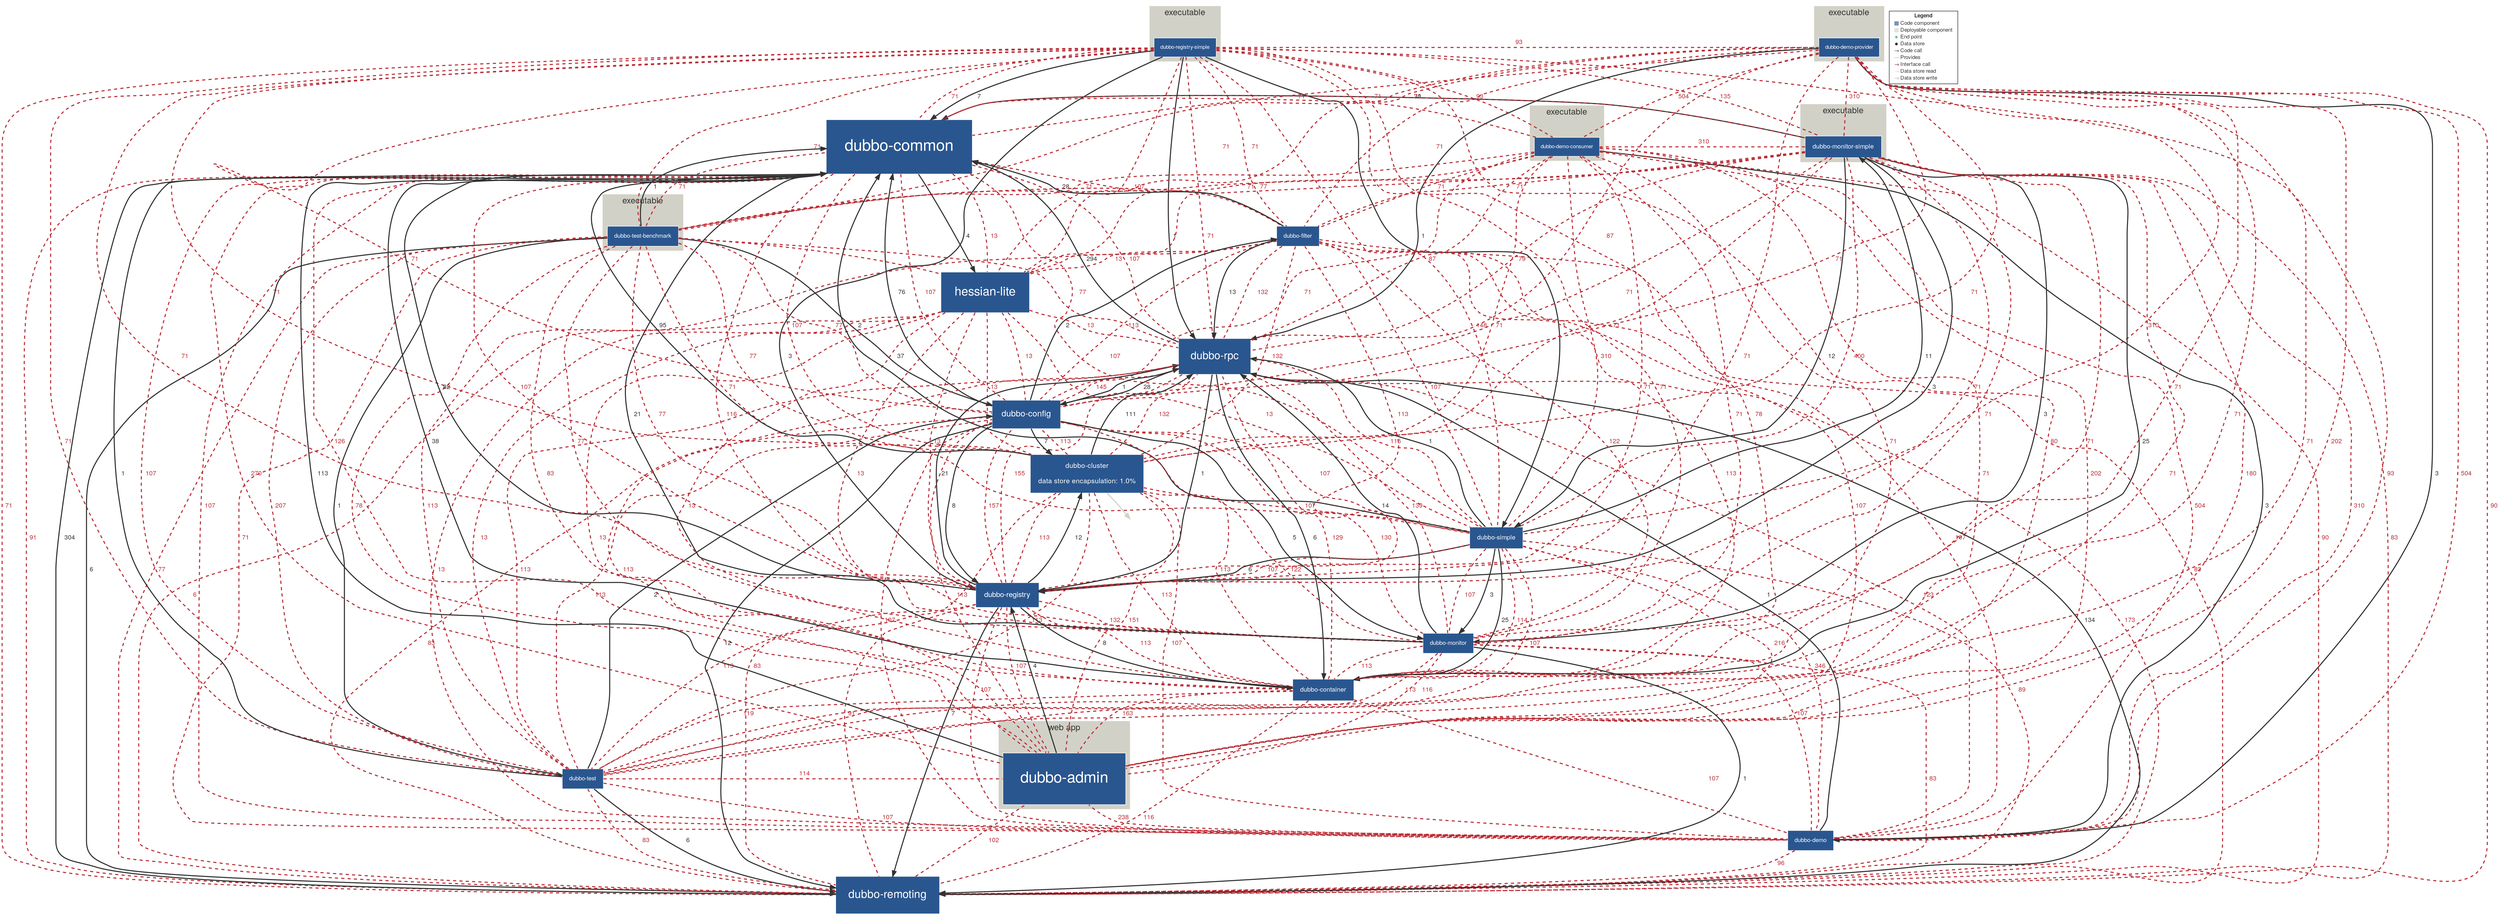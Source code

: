 digraph "Graph" {
compound=true
rankdir=TD
subgraph "cluster-com.alibaba:dubbo-registry-simple" {
style="filled"
color="#D2D1C7"
fontname="Helvetica Neue"
fontsize="16"
fontcolor="#323232"
label="executable"
"com.alibaba:dubbo-registry-simple@com.alibaba:dubbo-registry-simple" [ shape="box" style="filled" fillcolor="#2A568F" penwidth="1" color="#FFFFFF" fontname="Helvetica Neue" fontcolor="#FFFFFF" fontsize="10" margin="0.16" label="dubbo-registry-simple" ]
}
subgraph "cluster-com.alibaba:dubbo-demo-provider" {
style="filled"
color="#D2D1C7"
fontname="Helvetica Neue"
fontsize="16"
fontcolor="#323232"
label="executable"
"com.alibaba:dubbo-demo-provider@com.alibaba:dubbo-demo-provider" [ shape="box" style="filled" fillcolor="#2A568F" penwidth="1" color="#FFFFFF" fontname="Helvetica Neue" fontcolor="#FFFFFF" fontsize="10" margin="0.16" label="dubbo-demo-provider" ]
}
subgraph "cluster-com.alibaba:dubbo-monitor-simple" {
style="filled"
color="#D2D1C7"
fontname="Helvetica Neue"
fontsize="16"
fontcolor="#323232"
label="executable"
"com.alibaba:dubbo-monitor-simple@com.alibaba:dubbo-monitor-simple" [ shape="box" style="filled" fillcolor="#2A568F" penwidth="1" color="#FFFFFF" fontname="Helvetica Neue" fontcolor="#FFFFFF" fontsize="12" margin="0.192" label="dubbo-monitor-simple" ]
}
subgraph "cluster-com.alibaba:dubbo-demo-consumer" {
style="filled"
color="#D2D1C7"
fontname="Helvetica Neue"
fontsize="16"
fontcolor="#323232"
label="executable"
"com.alibaba:dubbo-demo-consumer@com.alibaba:dubbo-demo-consumer" [ shape="box" style="filled" fillcolor="#2A568F" penwidth="1" color="#FFFFFF" fontname="Helvetica Neue" fontcolor="#FFFFFF" fontsize="10" margin="0.16" label="dubbo-demo-consumer" ]
}
subgraph "cluster-com.alibaba:dubbo-test-benchmark" {
style="filled"
color="#D2D1C7"
fontname="Helvetica Neue"
fontsize="16"
fontcolor="#323232"
label="executable"
"com.alibaba:dubbo-test-benchmark@com.alibaba:dubbo-test-benchmark" [ shape="box" style="filled" fillcolor="#2A568F" penwidth="1" color="#FFFFFF" fontname="Helvetica Neue" fontcolor="#FFFFFF" fontsize="11" margin="0.176" label="dubbo-test-benchmark" ]
}
"com.alibaba:dubbo-common@NOT_DEPLOYED" [ shape="box" style="filled" fillcolor="#2A568F" penwidth="1" color="#FFFFFF" fontname="Helvetica Neue" fontcolor="#FFFFFF" fontsize="30" margin="0.48" label="dubbo-common" ]
"com.alibaba:dubbo-filter@NOT_DEPLOYED" [ shape="box" style="filled" fillcolor="#2A568F" penwidth="1" color="#FFFFFF" fontname="Helvetica Neue" fontcolor="#FFFFFF" fontsize="11" margin="0.176" label="dubbo-filter" ]
"com.alibaba:hessian-lite@NOT_DEPLOYED" [ shape="box" style="filled" fillcolor="#2A568F" penwidth="1" color="#FFFFFF" fontname="Helvetica Neue" fontcolor="#FFFFFF" fontsize="23" margin="0.368" label="hessian-lite" ]
"cac4d68f-240b-4052-a035-f559f222c15a@NOT_DEPLOYED" [ shape="box" penwidth="0" fontname="Helvetica Neue" fontcolor="#323232" fontsize="16" image="icon-datastore.png" width="1.000" height="1.000" fixedsize="true" label="" ]
"com.alibaba:dubbo-cluster@NOT_DEPLOYED" [ shape="box" style="filled" fillcolor="#2A568F" penwidth="1" color="#FFFFFF" fontname="Helvetica Neue" fontcolor="#FFFFFF" fontsize="13" margin="0.20800000000000002" label="dubbo-cluster

data store encapsulation: 1.0%" ]
"com.alibaba:dubbo-simple@NOT_DEPLOYED" [ shape="box" style="filled" fillcolor="#2A568F" penwidth="1" color="#FFFFFF" fontname="Helvetica Neue" fontcolor="#FFFFFF" fontsize="12" margin="0.192" label="dubbo-simple" ]
"com.alibaba:dubbo-registry@NOT_DEPLOYED" [ shape="box" style="filled" fillcolor="#2A568F" penwidth="1" color="#FFFFFF" fontname="Helvetica Neue" fontcolor="#FFFFFF" fontsize="14" margin="0.224" label="dubbo-registry" ]
"com.alibaba:dubbo-monitor@NOT_DEPLOYED" [ shape="box" style="filled" fillcolor="#2A568F" penwidth="1" color="#FFFFFF" fontname="Helvetica Neue" fontcolor="#FFFFFF" fontsize="11" margin="0.176" label="dubbo-monitor" ]
"com.alibaba:dubbo-container@NOT_DEPLOYED" [ shape="box" style="filled" fillcolor="#2A568F" penwidth="1" color="#FFFFFF" fontname="Helvetica Neue" fontcolor="#FFFFFF" fontsize="12" margin="0.192" label="dubbo-container" ]
"com.alibaba:dubbo-test@NOT_DEPLOYED" [ shape="box" style="filled" fillcolor="#2A568F" penwidth="1" color="#FFFFFF" fontname="Helvetica Neue" fontcolor="#FFFFFF" fontsize="11" margin="0.176" label="dubbo-test" ]
"com.alibaba:dubbo-demo@NOT_DEPLOYED" [ shape="box" style="filled" fillcolor="#2A568F" penwidth="1" color="#FFFFFF" fontname="Helvetica Neue" fontcolor="#FFFFFF" fontsize="11" margin="0.176" label="dubbo-demo" ]
"com.alibaba:dubbo-remoting@NOT_DEPLOYED" [ shape="box" style="filled" fillcolor="#2A568F" penwidth="1" color="#FFFFFF" fontname="Helvetica Neue" fontcolor="#FFFFFF" fontsize="21" margin="0.336" label="dubbo-remoting" ]
"com.alibaba:dubbo-config@NOT_DEPLOYED" [ shape="box" style="filled" fillcolor="#2A568F" penwidth="1" color="#FFFFFF" fontname="Helvetica Neue" fontcolor="#FFFFFF" fontsize="16" margin="0.256" label="dubbo-config" ]
"com.alibaba:dubbo-rpc@NOT_DEPLOYED" [ shape="box" style="filled" fillcolor="#2A568F" penwidth="1" color="#FFFFFF" fontname="Helvetica Neue" fontcolor="#FFFFFF" fontsize="20" margin="0.32" label="dubbo-rpc" ]
subgraph "cluster-com.alibaba:dubbo-admin" {
style="filled"
color="#D2D1C7"
fontname="Helvetica Neue"
fontsize="16"
fontcolor="#323232"
label="web app"
"com.alibaba:dubbo-admin@com.alibaba:dubbo-admin" [ shape="box" style="filled" fillcolor="#2A568F" penwidth="1" color="#FFFFFF" fontname="Helvetica Neue" fontcolor="#FFFFFF" fontsize="29" margin="0.464" label="dubbo-admin" ]
}
"com.alibaba:dubbo-registry-simple@com.alibaba:dubbo-registry-simple" -> "com.alibaba:dubbo-common@NOT_DEPLOYED" [ penwidth="2" color="#323232" fontcolor="#323232" fontname="Helvetica Neue" fontsize="12" label="  7" ]
"com.alibaba:dubbo-registry-simple@com.alibaba:dubbo-registry-simple" -> "com.alibaba:dubbo-simple@NOT_DEPLOYED" [ penwidth="2" color="#323232" fontcolor="#323232" fontname="Helvetica Neue" fontsize="12" label="  1" ]
"com.alibaba:dubbo-registry-simple@com.alibaba:dubbo-registry-simple" -> "com.alibaba:dubbo-registry@NOT_DEPLOYED" [ penwidth="2" color="#323232" fontcolor="#323232" fontname="Helvetica Neue" fontsize="12" label="  3" ]
"com.alibaba:dubbo-registry-simple@com.alibaba:dubbo-registry-simple" -> "com.alibaba:dubbo-rpc@NOT_DEPLOYED" [ penwidth="2" color="#323232" fontcolor="#323232" fontname="Helvetica Neue" fontsize="12" label="  1" ]
"com.alibaba:dubbo-demo-provider@com.alibaba:dubbo-demo-provider" -> "com.alibaba:dubbo-demo@NOT_DEPLOYED" [ penwidth="2" color="#323232" fontcolor="#323232" fontname="Helvetica Neue" fontsize="12" label="  3" ]
"com.alibaba:dubbo-demo-provider@com.alibaba:dubbo-demo-provider" -> "com.alibaba:dubbo-rpc@NOT_DEPLOYED" [ penwidth="2" color="#323232" fontcolor="#323232" fontname="Helvetica Neue" fontsize="12" label="  1" ]
"com.alibaba:dubbo-monitor-simple@com.alibaba:dubbo-monitor-simple" -> "com.alibaba:dubbo-common@NOT_DEPLOYED" [ penwidth="2" color="#323232" fontcolor="#323232" fontname="Helvetica Neue" fontsize="12" label="  30" ]
"com.alibaba:dubbo-monitor-simple@com.alibaba:dubbo-monitor-simple" -> "com.alibaba:dubbo-simple@NOT_DEPLOYED" [ penwidth="2" color="#323232" fontcolor="#323232" fontname="Helvetica Neue" fontsize="12" label="  12" ]
"com.alibaba:dubbo-monitor-simple@com.alibaba:dubbo-monitor-simple" -> "com.alibaba:dubbo-registry@NOT_DEPLOYED" [ penwidth="2" color="#323232" fontcolor="#323232" fontname="Helvetica Neue" fontsize="12" label="  3" ]
"com.alibaba:dubbo-monitor-simple@com.alibaba:dubbo-monitor-simple" -> "com.alibaba:dubbo-monitor@NOT_DEPLOYED" [ penwidth="2" color="#323232" fontcolor="#323232" fontname="Helvetica Neue" fontsize="12" label="  3" ]
"com.alibaba:dubbo-monitor-simple@com.alibaba:dubbo-monitor-simple" -> "com.alibaba:dubbo-container@NOT_DEPLOYED" [ penwidth="2" color="#323232" fontcolor="#323232" fontname="Helvetica Neue" fontsize="12" label="  25" ]
"com.alibaba:dubbo-demo-consumer@com.alibaba:dubbo-demo-consumer" -> "com.alibaba:dubbo-demo@NOT_DEPLOYED" [ penwidth="2" color="#323232" fontcolor="#323232" fontname="Helvetica Neue" fontsize="12" label="  3" ]
"com.alibaba:dubbo-test-benchmark@com.alibaba:dubbo-test-benchmark" -> "com.alibaba:dubbo-common@NOT_DEPLOYED" [ penwidth="2" color="#323232" fontcolor="#323232" fontname="Helvetica Neue" fontsize="12" label="  1" ]
"com.alibaba:dubbo-test-benchmark@com.alibaba:dubbo-test-benchmark" -> "com.alibaba:dubbo-test@NOT_DEPLOYED" [ penwidth="2" color="#323232" fontcolor="#323232" fontname="Helvetica Neue" fontsize="12" label="  1" ]
"com.alibaba:dubbo-test-benchmark@com.alibaba:dubbo-test-benchmark" -> "com.alibaba:dubbo-remoting@NOT_DEPLOYED" [ penwidth="2" color="#323232" fontcolor="#323232" fontname="Helvetica Neue" fontsize="12" label="  6" ]
"com.alibaba:dubbo-test-benchmark@com.alibaba:dubbo-test-benchmark" -> "com.alibaba:dubbo-config@NOT_DEPLOYED" [ penwidth="2" color="#323232" fontcolor="#323232" fontname="Helvetica Neue" fontsize="12" label="  2" ]
"com.alibaba:dubbo-common@NOT_DEPLOYED" -> "com.alibaba:hessian-lite@NOT_DEPLOYED" [ penwidth="2" color="#323232" fontcolor="#323232" fontname="Helvetica Neue" fontsize="12" label="  4" ]
"com.alibaba:dubbo-filter@NOT_DEPLOYED" -> "com.alibaba:dubbo-common@NOT_DEPLOYED" [ penwidth="2" color="#323232" fontcolor="#323232" fontname="Helvetica Neue" fontsize="12" label="  28" ]
"com.alibaba:dubbo-filter@NOT_DEPLOYED" -> "com.alibaba:dubbo-rpc@NOT_DEPLOYED" [ penwidth="2" color="#323232" fontcolor="#323232" fontname="Helvetica Neue" fontsize="12" label="  13" ]
"com.alibaba:dubbo-cluster@NOT_DEPLOYED" -> "com.alibaba:dubbo-common@NOT_DEPLOYED" [ penwidth="2" color="#323232" fontcolor="#323232" fontname="Helvetica Neue" fontsize="12" label="  95" ]
"com.alibaba:dubbo-cluster@NOT_DEPLOYED" -> "cac4d68f-240b-4052-a035-f559f222c15a@NOT_DEPLOYED" [ penwidth="2" color="#D2D1C7" fontcolor="#D2D1C7" fontname="Helvetica Neue" fontsize="12" label="" ]
"com.alibaba:dubbo-cluster@NOT_DEPLOYED" -> "com.alibaba:dubbo-rpc@NOT_DEPLOYED" [ penwidth="2" color="#323232" fontcolor="#323232" fontname="Helvetica Neue" fontsize="12" label="  111" ]
"com.alibaba:dubbo-simple@NOT_DEPLOYED" -> "com.alibaba:dubbo-monitor-simple@com.alibaba:dubbo-monitor-simple" [ penwidth="2" color="#323232" fontcolor="#323232" fontname="Helvetica Neue" fontsize="12" label="  11" ]
"com.alibaba:dubbo-simple@NOT_DEPLOYED" -> "com.alibaba:dubbo-common@NOT_DEPLOYED" [ penwidth="2" color="#323232" fontcolor="#323232" fontname="Helvetica Neue" fontsize="12" label="  37" ]
"com.alibaba:dubbo-simple@NOT_DEPLOYED" -> "com.alibaba:dubbo-registry@NOT_DEPLOYED" [ penwidth="2" color="#323232" fontcolor="#323232" fontname="Helvetica Neue" fontsize="12" label="  6" ]
"com.alibaba:dubbo-simple@NOT_DEPLOYED" -> "com.alibaba:dubbo-monitor@NOT_DEPLOYED" [ penwidth="2" color="#323232" fontcolor="#323232" fontname="Helvetica Neue" fontsize="12" label="  3" ]
"com.alibaba:dubbo-simple@NOT_DEPLOYED" -> "com.alibaba:dubbo-container@NOT_DEPLOYED" [ penwidth="2" color="#323232" fontcolor="#323232" fontname="Helvetica Neue" fontsize="12" label="  25" ]
"com.alibaba:dubbo-simple@NOT_DEPLOYED" -> "com.alibaba:dubbo-rpc@NOT_DEPLOYED" [ penwidth="2" color="#323232" fontcolor="#323232" fontname="Helvetica Neue" fontsize="12" label="  1" ]
"com.alibaba:dubbo-registry@NOT_DEPLOYED" -> "com.alibaba:dubbo-common@NOT_DEPLOYED" [ penwidth="2" color="#323232" fontcolor="#323232" fontname="Helvetica Neue" fontsize="12" label="  82" ]
"com.alibaba:dubbo-registry@NOT_DEPLOYED" -> "com.alibaba:dubbo-cluster@NOT_DEPLOYED" [ penwidth="2" color="#323232" fontcolor="#323232" fontname="Helvetica Neue" fontsize="12" label="  12" ]
"com.alibaba:dubbo-registry@NOT_DEPLOYED" -> "com.alibaba:dubbo-container@NOT_DEPLOYED" [ penwidth="2" color="#323232" fontcolor="#323232" fontname="Helvetica Neue" fontsize="12" label="  8" ]
"com.alibaba:dubbo-registry@NOT_DEPLOYED" -> "com.alibaba:dubbo-remoting@NOT_DEPLOYED" [ penwidth="2" color="#323232" fontcolor="#323232" fontname="Helvetica Neue" fontsize="12" label="  7" ]
"com.alibaba:dubbo-registry@NOT_DEPLOYED" -> "com.alibaba:dubbo-rpc@NOT_DEPLOYED" [ penwidth="2" color="#323232" fontcolor="#323232" fontname="Helvetica Neue" fontsize="12" label="  21" ]
"com.alibaba:dubbo-monitor@NOT_DEPLOYED" -> "com.alibaba:dubbo-common@NOT_DEPLOYED" [ penwidth="2" color="#323232" fontcolor="#323232" fontname="Helvetica Neue" fontsize="12" label="  21" ]
"com.alibaba:dubbo-monitor@NOT_DEPLOYED" -> "com.alibaba:dubbo-remoting@NOT_DEPLOYED" [ penwidth="2" color="#323232" fontcolor="#323232" fontname="Helvetica Neue" fontsize="12" label="  1" ]
"com.alibaba:dubbo-monitor@NOT_DEPLOYED" -> "com.alibaba:dubbo-rpc@NOT_DEPLOYED" [ penwidth="2" color="#323232" fontcolor="#323232" fontname="Helvetica Neue" fontsize="12" label="  14" ]
"com.alibaba:dubbo-container@NOT_DEPLOYED" -> "com.alibaba:dubbo-common@NOT_DEPLOYED" [ penwidth="2" color="#323232" fontcolor="#323232" fontname="Helvetica Neue" fontsize="12" label="  38" ]
"com.alibaba:dubbo-test@NOT_DEPLOYED" -> "com.alibaba:dubbo-common@NOT_DEPLOYED" [ penwidth="2" color="#323232" fontcolor="#323232" fontname="Helvetica Neue" fontsize="12" label="  1" ]
"com.alibaba:dubbo-test@NOT_DEPLOYED" -> "com.alibaba:dubbo-remoting@NOT_DEPLOYED" [ penwidth="2" color="#323232" fontcolor="#323232" fontname="Helvetica Neue" fontsize="12" label="  6" ]
"com.alibaba:dubbo-test@NOT_DEPLOYED" -> "com.alibaba:dubbo-config@NOT_DEPLOYED" [ penwidth="2" color="#323232" fontcolor="#323232" fontname="Helvetica Neue" fontsize="12" label="  2" ]
"com.alibaba:dubbo-demo@NOT_DEPLOYED" -> "com.alibaba:dubbo-rpc@NOT_DEPLOYED" [ penwidth="2" color="#323232" fontcolor="#323232" fontname="Helvetica Neue" fontsize="12" label="  1" ]
"com.alibaba:dubbo-remoting@NOT_DEPLOYED" -> "com.alibaba:dubbo-common@NOT_DEPLOYED" [ penwidth="2" color="#323232" fontcolor="#323232" fontname="Helvetica Neue" fontsize="12" label="  304" ]
"com.alibaba:dubbo-config@NOT_DEPLOYED" -> "com.alibaba:dubbo-common@NOT_DEPLOYED" [ penwidth="2" color="#323232" fontcolor="#323232" fontname="Helvetica Neue" fontsize="12" label="  76" ]
"com.alibaba:dubbo-config@NOT_DEPLOYED" -> "com.alibaba:dubbo-filter@NOT_DEPLOYED" [ penwidth="2" color="#323232" fontcolor="#323232" fontname="Helvetica Neue" fontsize="12" label="  2" ]
"com.alibaba:dubbo-config@NOT_DEPLOYED" -> "com.alibaba:dubbo-cluster@NOT_DEPLOYED" [ penwidth="2" color="#323232" fontcolor="#323232" fontname="Helvetica Neue" fontsize="12" label="  7" ]
"com.alibaba:dubbo-config@NOT_DEPLOYED" -> "com.alibaba:dubbo-registry@NOT_DEPLOYED" [ penwidth="2" color="#323232" fontcolor="#323232" fontname="Helvetica Neue" fontsize="12" label="  8" ]
"com.alibaba:dubbo-config@NOT_DEPLOYED" -> "com.alibaba:dubbo-monitor@NOT_DEPLOYED" [ penwidth="2" color="#323232" fontcolor="#323232" fontname="Helvetica Neue" fontsize="12" label="  5" ]
"com.alibaba:dubbo-config@NOT_DEPLOYED" -> "com.alibaba:dubbo-remoting@NOT_DEPLOYED" [ penwidth="2" color="#323232" fontcolor="#323232" fontname="Helvetica Neue" fontsize="12" label="  12" ]
"com.alibaba:dubbo-config@NOT_DEPLOYED" -> "com.alibaba:dubbo-rpc@NOT_DEPLOYED" [ penwidth="2" color="#323232" fontcolor="#323232" fontname="Helvetica Neue" fontsize="12" label="  28" ]
"com.alibaba:dubbo-rpc@NOT_DEPLOYED" -> "com.alibaba:dubbo-common@NOT_DEPLOYED" [ penwidth="2" color="#323232" fontcolor="#323232" fontname="Helvetica Neue" fontsize="12" label="  294" ]
"com.alibaba:dubbo-rpc@NOT_DEPLOYED" -> "com.alibaba:dubbo-registry@NOT_DEPLOYED" [ penwidth="2" color="#323232" fontcolor="#323232" fontname="Helvetica Neue" fontsize="12" label="  1" ]
"com.alibaba:dubbo-rpc@NOT_DEPLOYED" -> "com.alibaba:dubbo-container@NOT_DEPLOYED" [ penwidth="2" color="#323232" fontcolor="#323232" fontname="Helvetica Neue" fontsize="12" label="  6" ]
"com.alibaba:dubbo-rpc@NOT_DEPLOYED" -> "com.alibaba:dubbo-remoting@NOT_DEPLOYED" [ penwidth="2" color="#323232" fontcolor="#323232" fontname="Helvetica Neue" fontsize="12" label="  134" ]
"com.alibaba:dubbo-rpc@NOT_DEPLOYED" -> "com.alibaba:dubbo-config@NOT_DEPLOYED" [ penwidth="2" color="#323232" fontcolor="#323232" fontname="Helvetica Neue" fontsize="12" label="  1" ]
"com.alibaba:dubbo-admin@com.alibaba:dubbo-admin" -> "com.alibaba:dubbo-common@NOT_DEPLOYED" [ penwidth="2" color="#323232" fontcolor="#323232" fontname="Helvetica Neue" fontsize="12" label="  113" ]
"com.alibaba:dubbo-admin@com.alibaba:dubbo-admin" -> "com.alibaba:dubbo-registry@NOT_DEPLOYED" [ penwidth="2" color="#323232" fontcolor="#323232" fontname="Helvetica Neue" fontsize="12" label="  4" ]
"com.alibaba:dubbo-registry-simple@com.alibaba:dubbo-registry-simple" -> "com.alibaba:dubbo-demo-provider@com.alibaba:dubbo-demo-provider" [ penwidth="2" color="#bb2d36" fontcolor="#bb2d36" fontname="Helvetica Neue" fontsize="12" arrowhead="both" style="dashed" label="  93" ]
"com.alibaba:dubbo-registry-simple@com.alibaba:dubbo-registry-simple" -> "com.alibaba:dubbo-monitor-simple@com.alibaba:dubbo-monitor-simple" [ penwidth="2" color="#bb2d36" fontcolor="#bb2d36" fontname="Helvetica Neue" fontsize="12" arrowhead="both" style="dashed" label="  135" ]
"com.alibaba:dubbo-registry-simple@com.alibaba:dubbo-registry-simple" -> "com.alibaba:dubbo-demo-consumer@com.alibaba:dubbo-demo-consumer" [ penwidth="2" color="#bb2d36" fontcolor="#bb2d36" fontname="Helvetica Neue" fontsize="12" arrowhead="both" style="dashed" label="  93" ]
"com.alibaba:dubbo-registry-simple@com.alibaba:dubbo-registry-simple" -> "com.alibaba:dubbo-test-benchmark@com.alibaba:dubbo-test-benchmark" [ penwidth="2" color="#bb2d36" fontcolor="#bb2d36" fontname="Helvetica Neue" fontsize="12" arrowhead="both" style="dashed" label="  71" ]
"com.alibaba:dubbo-registry-simple@com.alibaba:dubbo-registry-simple" -> "com.alibaba:dubbo-common@NOT_DEPLOYED" [ penwidth="2" color="#bb2d36" fontcolor="#bb2d36" fontname="Helvetica Neue" fontsize="12" arrowhead="both" style="dashed" label="  71" ]
"com.alibaba:dubbo-registry-simple@com.alibaba:dubbo-registry-simple" -> "com.alibaba:dubbo-filter@NOT_DEPLOYED" [ penwidth="2" color="#bb2d36" fontcolor="#bb2d36" fontname="Helvetica Neue" fontsize="12" arrowhead="both" style="dashed" label="  71" ]
"com.alibaba:dubbo-registry-simple@com.alibaba:dubbo-registry-simple" -> "com.alibaba:hessian-lite@NOT_DEPLOYED" [ penwidth="2" color="#bb2d36" fontcolor="#bb2d36" fontname="Helvetica Neue" fontsize="12" arrowhead="both" style="dashed" label="" ]
"com.alibaba:dubbo-registry-simple@com.alibaba:dubbo-registry-simple" -> "com.alibaba:dubbo-cluster@NOT_DEPLOYED" [ penwidth="2" color="#bb2d36" fontcolor="#bb2d36" fontname="Helvetica Neue" fontsize="12" arrowhead="both" style="dashed" label="  71" ]
"com.alibaba:dubbo-registry-simple@com.alibaba:dubbo-registry-simple" -> "com.alibaba:dubbo-simple@NOT_DEPLOYED" [ penwidth="2" color="#bb2d36" fontcolor="#bb2d36" fontname="Helvetica Neue" fontsize="12" arrowhead="both" style="dashed" label="  148" ]
"com.alibaba:dubbo-registry-simple@com.alibaba:dubbo-registry-simple" -> "com.alibaba:dubbo-registry@NOT_DEPLOYED" [ penwidth="2" color="#bb2d36" fontcolor="#bb2d36" fontname="Helvetica Neue" fontsize="12" arrowhead="both" style="dashed" label="  71" ]
"com.alibaba:dubbo-registry-simple@com.alibaba:dubbo-registry-simple" -> "com.alibaba:dubbo-monitor@NOT_DEPLOYED" [ penwidth="2" color="#bb2d36" fontcolor="#bb2d36" fontname="Helvetica Neue" fontsize="12" arrowhead="both" style="dashed" label="  71" ]
"com.alibaba:dubbo-registry-simple@com.alibaba:dubbo-registry-simple" -> "com.alibaba:dubbo-container@NOT_DEPLOYED" [ penwidth="2" color="#bb2d36" fontcolor="#bb2d36" fontname="Helvetica Neue" fontsize="12" arrowhead="both" style="dashed" label="  78" ]
"com.alibaba:dubbo-registry-simple@com.alibaba:dubbo-registry-simple" -> "com.alibaba:dubbo-test@NOT_DEPLOYED" [ penwidth="2" color="#bb2d36" fontcolor="#bb2d36" fontname="Helvetica Neue" fontsize="12" arrowhead="both" style="dashed" label="  71" ]
"com.alibaba:dubbo-registry-simple@com.alibaba:dubbo-registry-simple" -> "com.alibaba:dubbo-demo@NOT_DEPLOYED" [ penwidth="2" color="#bb2d36" fontcolor="#bb2d36" fontname="Helvetica Neue" fontsize="12" arrowhead="both" style="dashed" label="  93" ]
"com.alibaba:dubbo-registry-simple@com.alibaba:dubbo-registry-simple" -> "com.alibaba:dubbo-remoting@NOT_DEPLOYED" [ penwidth="2" color="#bb2d36" fontcolor="#bb2d36" fontname="Helvetica Neue" fontsize="12" arrowhead="both" style="dashed" label="  71" ]
"com.alibaba:dubbo-registry-simple@com.alibaba:dubbo-registry-simple" -> "com.alibaba:dubbo-config@NOT_DEPLOYED" [ penwidth="2" color="#bb2d36" fontcolor="#bb2d36" fontname="Helvetica Neue" fontsize="12" arrowhead="both" style="dashed" label="  71" ]
"com.alibaba:dubbo-registry-simple@com.alibaba:dubbo-registry-simple" -> "com.alibaba:dubbo-rpc@NOT_DEPLOYED" [ penwidth="2" color="#bb2d36" fontcolor="#bb2d36" fontname="Helvetica Neue" fontsize="12" arrowhead="both" style="dashed" label="  71" ]
"com.alibaba:dubbo-registry-simple@com.alibaba:dubbo-registry-simple" -> "com.alibaba:dubbo-admin@com.alibaba:dubbo-admin" [ penwidth="2" color="#bb2d36" fontcolor="#bb2d36" fontname="Helvetica Neue" fontsize="12" arrowhead="both" style="dashed" label="  80" ]
"com.alibaba:dubbo-demo-provider@com.alibaba:dubbo-demo-provider" -> "com.alibaba:dubbo-monitor-simple@com.alibaba:dubbo-monitor-simple" [ penwidth="2" color="#bb2d36" fontcolor="#bb2d36" fontname="Helvetica Neue" fontsize="12" arrowhead="both" style="dashed" label="  310" ]
"com.alibaba:dubbo-demo-provider@com.alibaba:dubbo-demo-provider" -> "com.alibaba:dubbo-demo-consumer@com.alibaba:dubbo-demo-consumer" [ penwidth="2" color="#bb2d36" fontcolor="#bb2d36" fontname="Helvetica Neue" fontsize="12" arrowhead="both" style="dashed" label="  504" ]
"com.alibaba:dubbo-demo-provider@com.alibaba:dubbo-demo-provider" -> "com.alibaba:dubbo-test-benchmark@com.alibaba:dubbo-test-benchmark" [ penwidth="2" color="#bb2d36" fontcolor="#bb2d36" fontname="Helvetica Neue" fontsize="12" arrowhead="both" style="dashed" label="  71" ]
"com.alibaba:dubbo-demo-provider@com.alibaba:dubbo-demo-provider" -> "com.alibaba:dubbo-common@NOT_DEPLOYED" [ penwidth="2" color="#bb2d36" fontcolor="#bb2d36" fontname="Helvetica Neue" fontsize="12" arrowhead="both" style="dashed" label="  71" ]
"com.alibaba:dubbo-demo-provider@com.alibaba:dubbo-demo-provider" -> "com.alibaba:dubbo-filter@NOT_DEPLOYED" [ penwidth="2" color="#bb2d36" fontcolor="#bb2d36" fontname="Helvetica Neue" fontsize="12" arrowhead="both" style="dashed" label="  71" ]
"com.alibaba:dubbo-demo-provider@com.alibaba:dubbo-demo-provider" -> "com.alibaba:hessian-lite@NOT_DEPLOYED" [ penwidth="2" color="#bb2d36" fontcolor="#bb2d36" fontname="Helvetica Neue" fontsize="12" arrowhead="both" style="dashed" label="" ]
"com.alibaba:dubbo-demo-provider@com.alibaba:dubbo-demo-provider" -> "com.alibaba:dubbo-cluster@NOT_DEPLOYED" [ penwidth="2" color="#bb2d36" fontcolor="#bb2d36" fontname="Helvetica Neue" fontsize="12" arrowhead="both" style="dashed" label="  71" ]
"com.alibaba:dubbo-demo-provider@com.alibaba:dubbo-demo-provider" -> "com.alibaba:dubbo-simple@NOT_DEPLOYED" [ penwidth="2" color="#bb2d36" fontcolor="#bb2d36" fontname="Helvetica Neue" fontsize="12" arrowhead="both" style="dashed" label="  310" ]
"com.alibaba:dubbo-demo-provider@com.alibaba:dubbo-demo-provider" -> "com.alibaba:dubbo-registry@NOT_DEPLOYED" [ penwidth="2" color="#bb2d36" fontcolor="#bb2d36" fontname="Helvetica Neue" fontsize="12" arrowhead="both" style="dashed" label="  71" ]
"com.alibaba:dubbo-demo-provider@com.alibaba:dubbo-demo-provider" -> "com.alibaba:dubbo-monitor@NOT_DEPLOYED" [ penwidth="2" color="#bb2d36" fontcolor="#bb2d36" fontname="Helvetica Neue" fontsize="12" arrowhead="both" style="dashed" label="  71" ]
"com.alibaba:dubbo-demo-provider@com.alibaba:dubbo-demo-provider" -> "com.alibaba:dubbo-container@NOT_DEPLOYED" [ penwidth="2" color="#bb2d36" fontcolor="#bb2d36" fontname="Helvetica Neue" fontsize="12" arrowhead="both" style="dashed" label="  71" ]
"com.alibaba:dubbo-demo-provider@com.alibaba:dubbo-demo-provider" -> "com.alibaba:dubbo-test@NOT_DEPLOYED" [ penwidth="2" color="#bb2d36" fontcolor="#bb2d36" fontname="Helvetica Neue" fontsize="12" arrowhead="both" style="dashed" label="  71" ]
"com.alibaba:dubbo-demo-provider@com.alibaba:dubbo-demo-provider" -> "com.alibaba:dubbo-demo@NOT_DEPLOYED" [ penwidth="2" color="#bb2d36" fontcolor="#bb2d36" fontname="Helvetica Neue" fontsize="12" arrowhead="both" style="dashed" label="  504" ]
"com.alibaba:dubbo-demo-provider@com.alibaba:dubbo-demo-provider" -> "com.alibaba:dubbo-remoting@NOT_DEPLOYED" [ penwidth="2" color="#bb2d36" fontcolor="#bb2d36" fontname="Helvetica Neue" fontsize="12" arrowhead="both" style="dashed" label="  90" ]
"com.alibaba:dubbo-demo-provider@com.alibaba:dubbo-demo-provider" -> "com.alibaba:dubbo-config@NOT_DEPLOYED" [ penwidth="2" color="#bb2d36" fontcolor="#bb2d36" fontname="Helvetica Neue" fontsize="12" arrowhead="both" style="dashed" label="  71" ]
"com.alibaba:dubbo-demo-provider@com.alibaba:dubbo-demo-provider" -> "com.alibaba:dubbo-rpc@NOT_DEPLOYED" [ penwidth="2" color="#bb2d36" fontcolor="#bb2d36" fontname="Helvetica Neue" fontsize="12" arrowhead="both" style="dashed" label="  87" ]
"com.alibaba:dubbo-demo-provider@com.alibaba:dubbo-demo-provider" -> "com.alibaba:dubbo-admin@com.alibaba:dubbo-admin" [ penwidth="2" color="#bb2d36" fontcolor="#bb2d36" fontname="Helvetica Neue" fontsize="12" arrowhead="both" style="dashed" label="  202" ]
"com.alibaba:dubbo-monitor-simple@com.alibaba:dubbo-monitor-simple" -> "com.alibaba:dubbo-demo-consumer@com.alibaba:dubbo-demo-consumer" [ penwidth="2" color="#bb2d36" fontcolor="#bb2d36" fontname="Helvetica Neue" fontsize="12" arrowhead="both" style="dashed" label="  310" ]
"com.alibaba:dubbo-monitor-simple@com.alibaba:dubbo-monitor-simple" -> "com.alibaba:dubbo-test-benchmark@com.alibaba:dubbo-test-benchmark" [ penwidth="2" color="#bb2d36" fontcolor="#bb2d36" fontname="Helvetica Neue" fontsize="12" arrowhead="both" style="dashed" label="  71" ]
"com.alibaba:dubbo-monitor-simple@com.alibaba:dubbo-monitor-simple" -> "com.alibaba:dubbo-common@NOT_DEPLOYED" [ penwidth="2" color="#bb2d36" fontcolor="#bb2d36" fontname="Helvetica Neue" fontsize="12" arrowhead="both" style="dashed" label="  71" ]
"com.alibaba:dubbo-monitor-simple@com.alibaba:dubbo-monitor-simple" -> "com.alibaba:dubbo-filter@NOT_DEPLOYED" [ penwidth="2" color="#bb2d36" fontcolor="#bb2d36" fontname="Helvetica Neue" fontsize="12" arrowhead="both" style="dashed" label="  71" ]
"com.alibaba:dubbo-monitor-simple@com.alibaba:dubbo-monitor-simple" -> "com.alibaba:hessian-lite@NOT_DEPLOYED" [ penwidth="2" color="#bb2d36" fontcolor="#bb2d36" fontname="Helvetica Neue" fontsize="12" arrowhead="both" style="dashed" label="" ]
"com.alibaba:dubbo-monitor-simple@com.alibaba:dubbo-monitor-simple" -> "com.alibaba:dubbo-cluster@NOT_DEPLOYED" [ penwidth="2" color="#bb2d36" fontcolor="#bb2d36" fontname="Helvetica Neue" fontsize="12" arrowhead="both" style="dashed" label="  71" ]
"com.alibaba:dubbo-monitor-simple@com.alibaba:dubbo-monitor-simple" -> "com.alibaba:dubbo-simple@NOT_DEPLOYED" [ penwidth="2" color="#bb2d36" fontcolor="#bb2d36" fontname="Helvetica Neue" fontsize="12" arrowhead="both" style="dashed" label="  400" ]
"com.alibaba:dubbo-monitor-simple@com.alibaba:dubbo-monitor-simple" -> "com.alibaba:dubbo-registry@NOT_DEPLOYED" [ penwidth="2" color="#bb2d36" fontcolor="#bb2d36" fontname="Helvetica Neue" fontsize="12" arrowhead="both" style="dashed" label="  71" ]
"com.alibaba:dubbo-monitor-simple@com.alibaba:dubbo-monitor-simple" -> "com.alibaba:dubbo-monitor@NOT_DEPLOYED" [ penwidth="2" color="#bb2d36" fontcolor="#bb2d36" fontname="Helvetica Neue" fontsize="12" arrowhead="both" style="dashed" label="  71" ]
"com.alibaba:dubbo-monitor-simple@com.alibaba:dubbo-monitor-simple" -> "com.alibaba:dubbo-container@NOT_DEPLOYED" [ penwidth="2" color="#bb2d36" fontcolor="#bb2d36" fontname="Helvetica Neue" fontsize="12" arrowhead="both" style="dashed" label="  71" ]
"com.alibaba:dubbo-monitor-simple@com.alibaba:dubbo-monitor-simple" -> "com.alibaba:dubbo-test@NOT_DEPLOYED" [ penwidth="2" color="#bb2d36" fontcolor="#bb2d36" fontname="Helvetica Neue" fontsize="12" arrowhead="both" style="dashed" label="  71" ]
"com.alibaba:dubbo-monitor-simple@com.alibaba:dubbo-monitor-simple" -> "com.alibaba:dubbo-demo@NOT_DEPLOYED" [ penwidth="2" color="#bb2d36" fontcolor="#bb2d36" fontname="Helvetica Neue" fontsize="12" arrowhead="both" style="dashed" label="  310" ]
"com.alibaba:dubbo-monitor-simple@com.alibaba:dubbo-monitor-simple" -> "com.alibaba:dubbo-remoting@NOT_DEPLOYED" [ penwidth="2" color="#bb2d36" fontcolor="#bb2d36" fontname="Helvetica Neue" fontsize="12" arrowhead="both" style="dashed" label="  83" ]
"com.alibaba:dubbo-monitor-simple@com.alibaba:dubbo-monitor-simple" -> "com.alibaba:dubbo-config@NOT_DEPLOYED" [ penwidth="2" color="#bb2d36" fontcolor="#bb2d36" fontname="Helvetica Neue" fontsize="12" arrowhead="both" style="dashed" label="  71" ]
"com.alibaba:dubbo-monitor-simple@com.alibaba:dubbo-monitor-simple" -> "com.alibaba:dubbo-rpc@NOT_DEPLOYED" [ penwidth="2" color="#bb2d36" fontcolor="#bb2d36" fontname="Helvetica Neue" fontsize="12" arrowhead="both" style="dashed" label="  79" ]
"com.alibaba:dubbo-monitor-simple@com.alibaba:dubbo-monitor-simple" -> "com.alibaba:dubbo-admin@com.alibaba:dubbo-admin" [ penwidth="2" color="#bb2d36" fontcolor="#bb2d36" fontname="Helvetica Neue" fontsize="12" arrowhead="both" style="dashed" label="  180" ]
"com.alibaba:dubbo-demo-consumer@com.alibaba:dubbo-demo-consumer" -> "com.alibaba:dubbo-test-benchmark@com.alibaba:dubbo-test-benchmark" [ penwidth="2" color="#bb2d36" fontcolor="#bb2d36" fontname="Helvetica Neue" fontsize="12" arrowhead="both" style="dashed" label="  71" ]
"com.alibaba:dubbo-demo-consumer@com.alibaba:dubbo-demo-consumer" -> "com.alibaba:dubbo-common@NOT_DEPLOYED" [ penwidth="2" color="#bb2d36" fontcolor="#bb2d36" fontname="Helvetica Neue" fontsize="12" arrowhead="both" style="dashed" label="  71" ]
"com.alibaba:dubbo-demo-consumer@com.alibaba:dubbo-demo-consumer" -> "com.alibaba:dubbo-filter@NOT_DEPLOYED" [ penwidth="2" color="#bb2d36" fontcolor="#bb2d36" fontname="Helvetica Neue" fontsize="12" arrowhead="both" style="dashed" label="  71" ]
"com.alibaba:dubbo-demo-consumer@com.alibaba:dubbo-demo-consumer" -> "com.alibaba:hessian-lite@NOT_DEPLOYED" [ penwidth="2" color="#bb2d36" fontcolor="#bb2d36" fontname="Helvetica Neue" fontsize="12" arrowhead="both" style="dashed" label="" ]
"com.alibaba:dubbo-demo-consumer@com.alibaba:dubbo-demo-consumer" -> "com.alibaba:dubbo-cluster@NOT_DEPLOYED" [ penwidth="2" color="#bb2d36" fontcolor="#bb2d36" fontname="Helvetica Neue" fontsize="12" arrowhead="both" style="dashed" label="  71" ]
"com.alibaba:dubbo-demo-consumer@com.alibaba:dubbo-demo-consumer" -> "com.alibaba:dubbo-simple@NOT_DEPLOYED" [ penwidth="2" color="#bb2d36" fontcolor="#bb2d36" fontname="Helvetica Neue" fontsize="12" arrowhead="both" style="dashed" label="  310" ]
"com.alibaba:dubbo-demo-consumer@com.alibaba:dubbo-demo-consumer" -> "com.alibaba:dubbo-registry@NOT_DEPLOYED" [ penwidth="2" color="#bb2d36" fontcolor="#bb2d36" fontname="Helvetica Neue" fontsize="12" arrowhead="both" style="dashed" label="  71" ]
"com.alibaba:dubbo-demo-consumer@com.alibaba:dubbo-demo-consumer" -> "com.alibaba:dubbo-monitor@NOT_DEPLOYED" [ penwidth="2" color="#bb2d36" fontcolor="#bb2d36" fontname="Helvetica Neue" fontsize="12" arrowhead="both" style="dashed" label="  71" ]
"com.alibaba:dubbo-demo-consumer@com.alibaba:dubbo-demo-consumer" -> "com.alibaba:dubbo-container@NOT_DEPLOYED" [ penwidth="2" color="#bb2d36" fontcolor="#bb2d36" fontname="Helvetica Neue" fontsize="12" arrowhead="both" style="dashed" label="  71" ]
"com.alibaba:dubbo-demo-consumer@com.alibaba:dubbo-demo-consumer" -> "com.alibaba:dubbo-test@NOT_DEPLOYED" [ penwidth="2" color="#bb2d36" fontcolor="#bb2d36" fontname="Helvetica Neue" fontsize="12" arrowhead="both" style="dashed" label="  71" ]
"com.alibaba:dubbo-demo-consumer@com.alibaba:dubbo-demo-consumer" -> "com.alibaba:dubbo-demo@NOT_DEPLOYED" [ penwidth="2" color="#bb2d36" fontcolor="#bb2d36" fontname="Helvetica Neue" fontsize="12" arrowhead="both" style="dashed" label="  504" ]
"com.alibaba:dubbo-demo-consumer@com.alibaba:dubbo-demo-consumer" -> "com.alibaba:dubbo-remoting@NOT_DEPLOYED" [ penwidth="2" color="#bb2d36" fontcolor="#bb2d36" fontname="Helvetica Neue" fontsize="12" arrowhead="both" style="dashed" label="  90" ]
"com.alibaba:dubbo-demo-consumer@com.alibaba:dubbo-demo-consumer" -> "com.alibaba:dubbo-config@NOT_DEPLOYED" [ penwidth="2" color="#bb2d36" fontcolor="#bb2d36" fontname="Helvetica Neue" fontsize="12" arrowhead="both" style="dashed" label="  71" ]
"com.alibaba:dubbo-demo-consumer@com.alibaba:dubbo-demo-consumer" -> "com.alibaba:dubbo-rpc@NOT_DEPLOYED" [ penwidth="2" color="#bb2d36" fontcolor="#bb2d36" fontname="Helvetica Neue" fontsize="12" arrowhead="both" style="dashed" label="  87" ]
"com.alibaba:dubbo-demo-consumer@com.alibaba:dubbo-demo-consumer" -> "com.alibaba:dubbo-admin@com.alibaba:dubbo-admin" [ penwidth="2" color="#bb2d36" fontcolor="#bb2d36" fontname="Helvetica Neue" fontsize="12" arrowhead="both" style="dashed" label="  202" ]
"com.alibaba:dubbo-test-benchmark@com.alibaba:dubbo-test-benchmark" -> "com.alibaba:dubbo-common@NOT_DEPLOYED" [ penwidth="2" color="#bb2d36" fontcolor="#bb2d36" fontname="Helvetica Neue" fontsize="12" arrowhead="both" style="dashed" label="  71" ]
"com.alibaba:dubbo-test-benchmark@com.alibaba:dubbo-test-benchmark" -> "com.alibaba:dubbo-filter@NOT_DEPLOYED" [ penwidth="2" color="#bb2d36" fontcolor="#bb2d36" fontname="Helvetica Neue" fontsize="12" arrowhead="both" style="dashed" label="  77" ]
"com.alibaba:dubbo-test-benchmark@com.alibaba:dubbo-test-benchmark" -> "com.alibaba:hessian-lite@NOT_DEPLOYED" [ penwidth="2" color="#bb2d36" fontcolor="#bb2d36" fontname="Helvetica Neue" fontsize="12" arrowhead="both" style="dashed" label="" ]
"com.alibaba:dubbo-test-benchmark@com.alibaba:dubbo-test-benchmark" -> "com.alibaba:dubbo-cluster@NOT_DEPLOYED" [ penwidth="2" color="#bb2d36" fontcolor="#bb2d36" fontname="Helvetica Neue" fontsize="12" arrowhead="both" style="dashed" label="  77" ]
"com.alibaba:dubbo-test-benchmark@com.alibaba:dubbo-test-benchmark" -> "com.alibaba:dubbo-simple@NOT_DEPLOYED" [ penwidth="2" color="#bb2d36" fontcolor="#bb2d36" fontname="Helvetica Neue" fontsize="12" arrowhead="both" style="dashed" label="  71" ]
"com.alibaba:dubbo-test-benchmark@com.alibaba:dubbo-test-benchmark" -> "com.alibaba:dubbo-registry@NOT_DEPLOYED" [ penwidth="2" color="#bb2d36" fontcolor="#bb2d36" fontname="Helvetica Neue" fontsize="12" arrowhead="both" style="dashed" label="  77" ]
"com.alibaba:dubbo-test-benchmark@com.alibaba:dubbo-test-benchmark" -> "com.alibaba:dubbo-monitor@NOT_DEPLOYED" [ penwidth="2" color="#bb2d36" fontcolor="#bb2d36" fontname="Helvetica Neue" fontsize="12" arrowhead="both" style="dashed" label="  77" ]
"com.alibaba:dubbo-test-benchmark@com.alibaba:dubbo-test-benchmark" -> "com.alibaba:dubbo-container@NOT_DEPLOYED" [ penwidth="2" color="#bb2d36" fontcolor="#bb2d36" fontname="Helvetica Neue" fontsize="12" arrowhead="both" style="dashed" label="  83" ]
"com.alibaba:dubbo-test-benchmark@com.alibaba:dubbo-test-benchmark" -> "com.alibaba:dubbo-test@NOT_DEPLOYED" [ penwidth="2" color="#bb2d36" fontcolor="#bb2d36" fontname="Helvetica Neue" fontsize="12" arrowhead="both" style="dashed" label="  207" ]
"com.alibaba:dubbo-test-benchmark@com.alibaba:dubbo-test-benchmark" -> "com.alibaba:dubbo-demo@NOT_DEPLOYED" [ penwidth="2" color="#bb2d36" fontcolor="#bb2d36" fontname="Helvetica Neue" fontsize="12" arrowhead="both" style="dashed" label="  71" ]
"com.alibaba:dubbo-test-benchmark@com.alibaba:dubbo-test-benchmark" -> "com.alibaba:dubbo-remoting@NOT_DEPLOYED" [ penwidth="2" color="#bb2d36" fontcolor="#bb2d36" fontname="Helvetica Neue" fontsize="12" arrowhead="both" style="dashed" label="  77" ]
"com.alibaba:dubbo-test-benchmark@com.alibaba:dubbo-test-benchmark" -> "com.alibaba:dubbo-config@NOT_DEPLOYED" [ penwidth="2" color="#bb2d36" fontcolor="#bb2d36" fontname="Helvetica Neue" fontsize="12" arrowhead="both" style="dashed" label="  77" ]
"com.alibaba:dubbo-test-benchmark@com.alibaba:dubbo-test-benchmark" -> "com.alibaba:dubbo-rpc@NOT_DEPLOYED" [ penwidth="2" color="#bb2d36" fontcolor="#bb2d36" fontname="Helvetica Neue" fontsize="12" arrowhead="both" style="dashed" label="  77" ]
"com.alibaba:dubbo-test-benchmark@com.alibaba:dubbo-test-benchmark" -> "com.alibaba:dubbo-admin@com.alibaba:dubbo-admin" [ penwidth="2" color="#bb2d36" fontcolor="#bb2d36" fontname="Helvetica Neue" fontsize="12" arrowhead="both" style="dashed" label="  78" ]
"com.alibaba:dubbo-common@NOT_DEPLOYED" -> "com.alibaba:dubbo-filter@NOT_DEPLOYED" [ penwidth="2" color="#bb2d36" fontcolor="#bb2d36" fontname="Helvetica Neue" fontsize="12" arrowhead="both" style="dashed" label="  107" ]
"com.alibaba:dubbo-common@NOT_DEPLOYED" -> "com.alibaba:hessian-lite@NOT_DEPLOYED" [ penwidth="2" color="#bb2d36" fontcolor="#bb2d36" fontname="Helvetica Neue" fontsize="12" arrowhead="both" style="dashed" label="  13" ]
"com.alibaba:dubbo-common@NOT_DEPLOYED" -> "com.alibaba:dubbo-cluster@NOT_DEPLOYED" [ penwidth="2" color="#bb2d36" fontcolor="#bb2d36" fontname="Helvetica Neue" fontsize="12" arrowhead="both" style="dashed" label="  107" ]
"com.alibaba:dubbo-common@NOT_DEPLOYED" -> "com.alibaba:dubbo-simple@NOT_DEPLOYED" [ penwidth="2" color="#bb2d36" fontcolor="#bb2d36" fontname="Helvetica Neue" fontsize="12" arrowhead="both" style="dashed" label="  107" ]
"com.alibaba:dubbo-common@NOT_DEPLOYED" -> "com.alibaba:dubbo-registry@NOT_DEPLOYED" [ penwidth="2" color="#bb2d36" fontcolor="#bb2d36" fontname="Helvetica Neue" fontsize="12" arrowhead="both" style="dashed" label="  107" ]
"com.alibaba:dubbo-common@NOT_DEPLOYED" -> "com.alibaba:dubbo-monitor@NOT_DEPLOYED" [ penwidth="2" color="#bb2d36" fontcolor="#bb2d36" fontname="Helvetica Neue" fontsize="12" arrowhead="both" style="dashed" label="  116" ]
"com.alibaba:dubbo-common@NOT_DEPLOYED" -> "com.alibaba:dubbo-container@NOT_DEPLOYED" [ penwidth="2" color="#bb2d36" fontcolor="#bb2d36" fontname="Helvetica Neue" fontsize="12" arrowhead="both" style="dashed" label="  126" ]
"com.alibaba:dubbo-common@NOT_DEPLOYED" -> "com.alibaba:dubbo-test@NOT_DEPLOYED" [ penwidth="2" color="#bb2d36" fontcolor="#bb2d36" fontname="Helvetica Neue" fontsize="12" arrowhead="both" style="dashed" label="  107" ]
"com.alibaba:dubbo-common@NOT_DEPLOYED" -> "com.alibaba:dubbo-demo@NOT_DEPLOYED" [ penwidth="2" color="#bb2d36" fontcolor="#bb2d36" fontname="Helvetica Neue" fontsize="12" arrowhead="both" style="dashed" label="  107" ]
"com.alibaba:dubbo-common@NOT_DEPLOYED" -> "com.alibaba:dubbo-remoting@NOT_DEPLOYED" [ penwidth="2" color="#bb2d36" fontcolor="#bb2d36" fontname="Helvetica Neue" fontsize="12" arrowhead="both" style="dashed" label="  91" ]
"com.alibaba:dubbo-common@NOT_DEPLOYED" -> "com.alibaba:dubbo-config@NOT_DEPLOYED" [ penwidth="2" color="#bb2d36" fontcolor="#bb2d36" fontname="Helvetica Neue" fontsize="12" arrowhead="both" style="dashed" label="  107" ]
"com.alibaba:dubbo-common@NOT_DEPLOYED" -> "com.alibaba:dubbo-rpc@NOT_DEPLOYED" [ penwidth="2" color="#bb2d36" fontcolor="#bb2d36" fontname="Helvetica Neue" fontsize="12" arrowhead="both" style="dashed" label="  107" ]
"com.alibaba:dubbo-common@NOT_DEPLOYED" -> "com.alibaba:dubbo-admin@com.alibaba:dubbo-admin" [ penwidth="2" color="#bb2d36" fontcolor="#bb2d36" fontname="Helvetica Neue" fontsize="12" arrowhead="both" style="dashed" label="  270" ]
"com.alibaba:dubbo-filter@NOT_DEPLOYED" -> "com.alibaba:hessian-lite@NOT_DEPLOYED" [ penwidth="2" color="#bb2d36" fontcolor="#bb2d36" fontname="Helvetica Neue" fontsize="12" arrowhead="both" style="dashed" label="  13" ]
"com.alibaba:dubbo-filter@NOT_DEPLOYED" -> "com.alibaba:dubbo-cluster@NOT_DEPLOYED" [ penwidth="2" color="#bb2d36" fontcolor="#bb2d36" fontname="Helvetica Neue" fontsize="12" arrowhead="both" style="dashed" label="  132" ]
"com.alibaba:dubbo-filter@NOT_DEPLOYED" -> "com.alibaba:dubbo-simple@NOT_DEPLOYED" [ penwidth="2" color="#bb2d36" fontcolor="#bb2d36" fontname="Helvetica Neue" fontsize="12" arrowhead="both" style="dashed" label="  107" ]
"com.alibaba:dubbo-filter@NOT_DEPLOYED" -> "com.alibaba:dubbo-registry@NOT_DEPLOYED" [ penwidth="2" color="#bb2d36" fontcolor="#bb2d36" fontname="Helvetica Neue" fontsize="12" arrowhead="both" style="dashed" label="  113" ]
"com.alibaba:dubbo-filter@NOT_DEPLOYED" -> "com.alibaba:dubbo-monitor@NOT_DEPLOYED" [ penwidth="2" color="#bb2d36" fontcolor="#bb2d36" fontname="Helvetica Neue" fontsize="12" arrowhead="both" style="dashed" label="  122" ]
"com.alibaba:dubbo-filter@NOT_DEPLOYED" -> "com.alibaba:dubbo-container@NOT_DEPLOYED" [ penwidth="2" color="#bb2d36" fontcolor="#bb2d36" fontname="Helvetica Neue" fontsize="12" arrowhead="both" style="dashed" label="  113" ]
"com.alibaba:dubbo-filter@NOT_DEPLOYED" -> "com.alibaba:dubbo-test@NOT_DEPLOYED" [ penwidth="2" color="#bb2d36" fontcolor="#bb2d36" fontname="Helvetica Neue" fontsize="12" arrowhead="both" style="dashed" label="  113" ]
"com.alibaba:dubbo-filter@NOT_DEPLOYED" -> "com.alibaba:dubbo-demo@NOT_DEPLOYED" [ penwidth="2" color="#bb2d36" fontcolor="#bb2d36" fontname="Helvetica Neue" fontsize="12" arrowhead="both" style="dashed" label="  107" ]
"com.alibaba:dubbo-filter@NOT_DEPLOYED" -> "com.alibaba:dubbo-remoting@NOT_DEPLOYED" [ penwidth="2" color="#bb2d36" fontcolor="#bb2d36" fontname="Helvetica Neue" fontsize="12" arrowhead="both" style="dashed" label="  83" ]
"com.alibaba:dubbo-filter@NOT_DEPLOYED" -> "com.alibaba:dubbo-config@NOT_DEPLOYED" [ penwidth="2" color="#bb2d36" fontcolor="#bb2d36" fontname="Helvetica Neue" fontsize="12" arrowhead="both" style="dashed" label="  113" ]
"com.alibaba:dubbo-filter@NOT_DEPLOYED" -> "com.alibaba:dubbo-rpc@NOT_DEPLOYED" [ penwidth="2" color="#bb2d36" fontcolor="#bb2d36" fontname="Helvetica Neue" fontsize="12" arrowhead="both" style="dashed" label="  132" ]
"com.alibaba:dubbo-filter@NOT_DEPLOYED" -> "com.alibaba:dubbo-admin@com.alibaba:dubbo-admin" [ penwidth="2" color="#bb2d36" fontcolor="#bb2d36" fontname="Helvetica Neue" fontsize="12" arrowhead="both" style="dashed" label="  107" ]
"com.alibaba:hessian-lite@NOT_DEPLOYED" -> "com.alibaba:dubbo-cluster@NOT_DEPLOYED" [ penwidth="2" color="#bb2d36" fontcolor="#bb2d36" fontname="Helvetica Neue" fontsize="12" arrowhead="both" style="dashed" label="  13" ]
"com.alibaba:hessian-lite@NOT_DEPLOYED" -> "com.alibaba:dubbo-simple@NOT_DEPLOYED" [ penwidth="2" color="#bb2d36" fontcolor="#bb2d36" fontname="Helvetica Neue" fontsize="12" arrowhead="both" style="dashed" label="  13" ]
"com.alibaba:hessian-lite@NOT_DEPLOYED" -> "com.alibaba:dubbo-registry@NOT_DEPLOYED" [ penwidth="2" color="#bb2d36" fontcolor="#bb2d36" fontname="Helvetica Neue" fontsize="12" arrowhead="both" style="dashed" label="  13" ]
"com.alibaba:hessian-lite@NOT_DEPLOYED" -> "com.alibaba:dubbo-monitor@NOT_DEPLOYED" [ penwidth="2" color="#bb2d36" fontcolor="#bb2d36" fontname="Helvetica Neue" fontsize="12" arrowhead="both" style="dashed" label="  13" ]
"com.alibaba:hessian-lite@NOT_DEPLOYED" -> "com.alibaba:dubbo-container@NOT_DEPLOYED" [ penwidth="2" color="#bb2d36" fontcolor="#bb2d36" fontname="Helvetica Neue" fontsize="12" arrowhead="both" style="dashed" label="  13" ]
"com.alibaba:hessian-lite@NOT_DEPLOYED" -> "com.alibaba:dubbo-test@NOT_DEPLOYED" [ penwidth="2" color="#bb2d36" fontcolor="#bb2d36" fontname="Helvetica Neue" fontsize="12" arrowhead="both" style="dashed" label="  13" ]
"com.alibaba:hessian-lite@NOT_DEPLOYED" -> "com.alibaba:dubbo-demo@NOT_DEPLOYED" [ penwidth="2" color="#bb2d36" fontcolor="#bb2d36" fontname="Helvetica Neue" fontsize="12" arrowhead="both" style="dashed" label="  13" ]
"com.alibaba:hessian-lite@NOT_DEPLOYED" -> "com.alibaba:dubbo-remoting@NOT_DEPLOYED" [ penwidth="2" color="#bb2d36" fontcolor="#bb2d36" fontname="Helvetica Neue" fontsize="12" arrowhead="both" style="dashed" label="  6" ]
"com.alibaba:hessian-lite@NOT_DEPLOYED" -> "com.alibaba:dubbo-config@NOT_DEPLOYED" [ penwidth="2" color="#bb2d36" fontcolor="#bb2d36" fontname="Helvetica Neue" fontsize="12" arrowhead="both" style="dashed" label="  13" ]
"com.alibaba:hessian-lite@NOT_DEPLOYED" -> "com.alibaba:dubbo-rpc@NOT_DEPLOYED" [ penwidth="2" color="#bb2d36" fontcolor="#bb2d36" fontname="Helvetica Neue" fontsize="12" arrowhead="both" style="dashed" label="  13" ]
"com.alibaba:hessian-lite@NOT_DEPLOYED" -> "com.alibaba:dubbo-admin@com.alibaba:dubbo-admin" [ penwidth="2" color="#bb2d36" fontcolor="#bb2d36" fontname="Helvetica Neue" fontsize="12" arrowhead="both" style="dashed" label="  13" ]
"com.alibaba:dubbo-cluster@NOT_DEPLOYED" -> "com.alibaba:dubbo-simple@NOT_DEPLOYED" [ penwidth="2" color="#bb2d36" fontcolor="#bb2d36" fontname="Helvetica Neue" fontsize="12" arrowhead="both" style="dashed" label="  107" ]
"com.alibaba:dubbo-cluster@NOT_DEPLOYED" -> "com.alibaba:dubbo-registry@NOT_DEPLOYED" [ penwidth="2" color="#bb2d36" fontcolor="#bb2d36" fontname="Helvetica Neue" fontsize="12" arrowhead="both" style="dashed" label="  113" ]
"com.alibaba:dubbo-cluster@NOT_DEPLOYED" -> "com.alibaba:dubbo-monitor@NOT_DEPLOYED" [ penwidth="2" color="#bb2d36" fontcolor="#bb2d36" fontname="Helvetica Neue" fontsize="12" arrowhead="both" style="dashed" label="  122" ]
"com.alibaba:dubbo-cluster@NOT_DEPLOYED" -> "com.alibaba:dubbo-container@NOT_DEPLOYED" [ penwidth="2" color="#bb2d36" fontcolor="#bb2d36" fontname="Helvetica Neue" fontsize="12" arrowhead="both" style="dashed" label="  113" ]
"com.alibaba:dubbo-cluster@NOT_DEPLOYED" -> "com.alibaba:dubbo-test@NOT_DEPLOYED" [ penwidth="2" color="#bb2d36" fontcolor="#bb2d36" fontname="Helvetica Neue" fontsize="12" arrowhead="both" style="dashed" label="  113" ]
"com.alibaba:dubbo-cluster@NOT_DEPLOYED" -> "com.alibaba:dubbo-demo@NOT_DEPLOYED" [ penwidth="2" color="#bb2d36" fontcolor="#bb2d36" fontname="Helvetica Neue" fontsize="12" arrowhead="both" style="dashed" label="  107" ]
"com.alibaba:dubbo-cluster@NOT_DEPLOYED" -> "com.alibaba:dubbo-remoting@NOT_DEPLOYED" [ penwidth="2" color="#bb2d36" fontcolor="#bb2d36" fontname="Helvetica Neue" fontsize="12" arrowhead="both" style="dashed" label="  83" ]
"com.alibaba:dubbo-cluster@NOT_DEPLOYED" -> "com.alibaba:dubbo-config@NOT_DEPLOYED" [ penwidth="2" color="#bb2d36" fontcolor="#bb2d36" fontname="Helvetica Neue" fontsize="12" arrowhead="both" style="dashed" label="  113" ]
"com.alibaba:dubbo-cluster@NOT_DEPLOYED" -> "com.alibaba:dubbo-rpc@NOT_DEPLOYED" [ penwidth="2" color="#bb2d36" fontcolor="#bb2d36" fontname="Helvetica Neue" fontsize="12" arrowhead="both" style="dashed" label="  132" ]
"com.alibaba:dubbo-cluster@NOT_DEPLOYED" -> "com.alibaba:dubbo-admin@com.alibaba:dubbo-admin" [ penwidth="2" color="#bb2d36" fontcolor="#bb2d36" fontname="Helvetica Neue" fontsize="12" arrowhead="both" style="dashed" label="  151" ]
"com.alibaba:dubbo-simple@NOT_DEPLOYED" -> "com.alibaba:dubbo-registry@NOT_DEPLOYED" [ penwidth="2" color="#bb2d36" fontcolor="#bb2d36" fontname="Helvetica Neue" fontsize="12" arrowhead="both" style="dashed" label="  107" ]
"com.alibaba:dubbo-simple@NOT_DEPLOYED" -> "com.alibaba:dubbo-monitor@NOT_DEPLOYED" [ penwidth="2" color="#bb2d36" fontcolor="#bb2d36" fontname="Helvetica Neue" fontsize="12" arrowhead="both" style="dashed" label="  107" ]
"com.alibaba:dubbo-simple@NOT_DEPLOYED" -> "com.alibaba:dubbo-container@NOT_DEPLOYED" [ penwidth="2" color="#bb2d36" fontcolor="#bb2d36" fontname="Helvetica Neue" fontsize="12" arrowhead="both" style="dashed" label="  114" ]
"com.alibaba:dubbo-simple@NOT_DEPLOYED" -> "com.alibaba:dubbo-test@NOT_DEPLOYED" [ penwidth="2" color="#bb2d36" fontcolor="#bb2d36" fontname="Helvetica Neue" fontsize="12" arrowhead="both" style="dashed" label="  107" ]
"com.alibaba:dubbo-simple@NOT_DEPLOYED" -> "com.alibaba:dubbo-demo@NOT_DEPLOYED" [ penwidth="2" color="#bb2d36" fontcolor="#bb2d36" fontname="Helvetica Neue" fontsize="12" arrowhead="both" style="dashed" label="  346" ]
"com.alibaba:dubbo-simple@NOT_DEPLOYED" -> "com.alibaba:dubbo-remoting@NOT_DEPLOYED" [ penwidth="2" color="#bb2d36" fontcolor="#bb2d36" fontname="Helvetica Neue" fontsize="12" arrowhead="both" style="dashed" label="  89" ]
"com.alibaba:dubbo-simple@NOT_DEPLOYED" -> "com.alibaba:dubbo-config@NOT_DEPLOYED" [ penwidth="2" color="#bb2d36" fontcolor="#bb2d36" fontname="Helvetica Neue" fontsize="12" arrowhead="both" style="dashed" label="  107" ]
"com.alibaba:dubbo-simple@NOT_DEPLOYED" -> "com.alibaba:dubbo-rpc@NOT_DEPLOYED" [ penwidth="2" color="#bb2d36" fontcolor="#bb2d36" fontname="Helvetica Neue" fontsize="12" arrowhead="both" style="dashed" label="  115" ]
"com.alibaba:dubbo-simple@NOT_DEPLOYED" -> "com.alibaba:dubbo-admin@com.alibaba:dubbo-admin" [ penwidth="2" color="#bb2d36" fontcolor="#bb2d36" fontname="Helvetica Neue" fontsize="12" arrowhead="both" style="dashed" label="  216" ]
"com.alibaba:dubbo-registry@NOT_DEPLOYED" -> "com.alibaba:dubbo-monitor@NOT_DEPLOYED" [ penwidth="2" color="#bb2d36" fontcolor="#bb2d36" fontname="Helvetica Neue" fontsize="12" arrowhead="both" style="dashed" label="  132" ]
"com.alibaba:dubbo-registry@NOT_DEPLOYED" -> "com.alibaba:dubbo-container@NOT_DEPLOYED" [ penwidth="2" color="#bb2d36" fontcolor="#bb2d36" fontname="Helvetica Neue" fontsize="12" arrowhead="both" style="dashed" label="  113" ]
"com.alibaba:dubbo-registry@NOT_DEPLOYED" -> "com.alibaba:dubbo-test@NOT_DEPLOYED" [ penwidth="2" color="#bb2d36" fontcolor="#bb2d36" fontname="Helvetica Neue" fontsize="12" arrowhead="both" style="dashed" label="  113" ]
"com.alibaba:dubbo-registry@NOT_DEPLOYED" -> "com.alibaba:dubbo-demo@NOT_DEPLOYED" [ penwidth="2" color="#bb2d36" fontcolor="#bb2d36" fontname="Helvetica Neue" fontsize="12" arrowhead="both" style="dashed" label="  107" ]
"com.alibaba:dubbo-registry@NOT_DEPLOYED" -> "com.alibaba:dubbo-remoting@NOT_DEPLOYED" [ penwidth="2" color="#bb2d36" fontcolor="#bb2d36" fontname="Helvetica Neue" fontsize="12" arrowhead="both" style="dashed" label="  91" ]
"com.alibaba:dubbo-registry@NOT_DEPLOYED" -> "com.alibaba:dubbo-config@NOT_DEPLOYED" [ penwidth="2" color="#bb2d36" fontcolor="#bb2d36" fontname="Helvetica Neue" fontsize="12" arrowhead="both" style="dashed" label="  157" ]
"com.alibaba:dubbo-registry@NOT_DEPLOYED" -> "com.alibaba:dubbo-rpc@NOT_DEPLOYED" [ penwidth="2" color="#bb2d36" fontcolor="#bb2d36" fontname="Helvetica Neue" fontsize="12" arrowhead="both" style="dashed" label="  155" ]
"com.alibaba:dubbo-registry@NOT_DEPLOYED" -> "com.alibaba:dubbo-admin@com.alibaba:dubbo-admin" [ penwidth="2" color="#bb2d36" fontcolor="#bb2d36" fontname="Helvetica Neue" fontsize="12" arrowhead="both" style="dashed" label="  107" ]
"com.alibaba:dubbo-monitor@NOT_DEPLOYED" -> "com.alibaba:dubbo-container@NOT_DEPLOYED" [ penwidth="2" color="#bb2d36" fontcolor="#bb2d36" fontname="Helvetica Neue" fontsize="12" arrowhead="both" style="dashed" label="  113" ]
"com.alibaba:dubbo-monitor@NOT_DEPLOYED" -> "com.alibaba:dubbo-test@NOT_DEPLOYED" [ penwidth="2" color="#bb2d36" fontcolor="#bb2d36" fontname="Helvetica Neue" fontsize="12" arrowhead="both" style="dashed" label="  113" ]
"com.alibaba:dubbo-monitor@NOT_DEPLOYED" -> "com.alibaba:dubbo-demo@NOT_DEPLOYED" [ penwidth="2" color="#bb2d36" fontcolor="#bb2d36" fontname="Helvetica Neue" fontsize="12" arrowhead="both" style="dashed" label="  107" ]
"com.alibaba:dubbo-monitor@NOT_DEPLOYED" -> "com.alibaba:dubbo-remoting@NOT_DEPLOYED" [ penwidth="2" color="#bb2d36" fontcolor="#bb2d36" fontname="Helvetica Neue" fontsize="12" arrowhead="both" style="dashed" label="  83" ]
"com.alibaba:dubbo-monitor@NOT_DEPLOYED" -> "com.alibaba:dubbo-config@NOT_DEPLOYED" [ penwidth="2" color="#bb2d36" fontcolor="#bb2d36" fontname="Helvetica Neue" fontsize="12" arrowhead="both" style="dashed" label="  130" ]
"com.alibaba:dubbo-monitor@NOT_DEPLOYED" -> "com.alibaba:dubbo-rpc@NOT_DEPLOYED" [ penwidth="2" color="#bb2d36" fontcolor="#bb2d36" fontname="Helvetica Neue" fontsize="12" arrowhead="both" style="dashed" label="  139" ]
"com.alibaba:dubbo-monitor@NOT_DEPLOYED" -> "com.alibaba:dubbo-admin@com.alibaba:dubbo-admin" [ penwidth="2" color="#bb2d36" fontcolor="#bb2d36" fontname="Helvetica Neue" fontsize="12" arrowhead="both" style="dashed" label="  116" ]
"com.alibaba:dubbo-container@NOT_DEPLOYED" -> "com.alibaba:dubbo-test@NOT_DEPLOYED" [ penwidth="2" color="#bb2d36" fontcolor="#bb2d36" fontname="Helvetica Neue" fontsize="12" arrowhead="both" style="dashed" label="  119" ]
"com.alibaba:dubbo-container@NOT_DEPLOYED" -> "com.alibaba:dubbo-demo@NOT_DEPLOYED" [ penwidth="2" color="#bb2d36" fontcolor="#bb2d36" fontname="Helvetica Neue" fontsize="12" arrowhead="both" style="dashed" label="  107" ]
"com.alibaba:dubbo-container@NOT_DEPLOYED" -> "com.alibaba:dubbo-remoting@NOT_DEPLOYED" [ penwidth="2" color="#bb2d36" fontcolor="#bb2d36" fontname="Helvetica Neue" fontsize="12" arrowhead="both" style="dashed" label="  116" ]
"com.alibaba:dubbo-container@NOT_DEPLOYED" -> "com.alibaba:dubbo-config@NOT_DEPLOYED" [ penwidth="2" color="#bb2d36" fontcolor="#bb2d36" fontname="Helvetica Neue" fontsize="12" arrowhead="both" style="dashed" label="  113" ]
"com.alibaba:dubbo-container@NOT_DEPLOYED" -> "com.alibaba:dubbo-rpc@NOT_DEPLOYED" [ penwidth="2" color="#bb2d36" fontcolor="#bb2d36" fontname="Helvetica Neue" fontsize="12" arrowhead="both" style="dashed" label="  129" ]
"com.alibaba:dubbo-container@NOT_DEPLOYED" -> "com.alibaba:dubbo-admin@com.alibaba:dubbo-admin" [ penwidth="2" color="#bb2d36" fontcolor="#bb2d36" fontname="Helvetica Neue" fontsize="12" arrowhead="both" style="dashed" label="  163" ]
"com.alibaba:dubbo-test@NOT_DEPLOYED" -> "com.alibaba:dubbo-demo@NOT_DEPLOYED" [ penwidth="2" color="#bb2d36" fontcolor="#bb2d36" fontname="Helvetica Neue" fontsize="12" arrowhead="both" style="dashed" label="  107" ]
"com.alibaba:dubbo-test@NOT_DEPLOYED" -> "com.alibaba:dubbo-remoting@NOT_DEPLOYED" [ penwidth="2" color="#bb2d36" fontcolor="#bb2d36" fontname="Helvetica Neue" fontsize="12" arrowhead="both" style="dashed" label="  83" ]
"com.alibaba:dubbo-test@NOT_DEPLOYED" -> "com.alibaba:dubbo-config@NOT_DEPLOYED" [ penwidth="2" color="#bb2d36" fontcolor="#bb2d36" fontname="Helvetica Neue" fontsize="12" arrowhead="both" style="dashed" label="  113" ]
"com.alibaba:dubbo-test@NOT_DEPLOYED" -> "com.alibaba:dubbo-rpc@NOT_DEPLOYED" [ penwidth="2" color="#bb2d36" fontcolor="#bb2d36" fontname="Helvetica Neue" fontsize="12" arrowhead="both" style="dashed" label="  113" ]
"com.alibaba:dubbo-test@NOT_DEPLOYED" -> "com.alibaba:dubbo-admin@com.alibaba:dubbo-admin" [ penwidth="2" color="#bb2d36" fontcolor="#bb2d36" fontname="Helvetica Neue" fontsize="12" arrowhead="both" style="dashed" label="  114" ]
"com.alibaba:dubbo-demo@NOT_DEPLOYED" -> "com.alibaba:dubbo-remoting@NOT_DEPLOYED" [ penwidth="2" color="#bb2d36" fontcolor="#bb2d36" fontname="Helvetica Neue" fontsize="12" arrowhead="both" style="dashed" label="  96" ]
"com.alibaba:dubbo-demo@NOT_DEPLOYED" -> "com.alibaba:dubbo-config@NOT_DEPLOYED" [ penwidth="2" color="#bb2d36" fontcolor="#bb2d36" fontname="Helvetica Neue" fontsize="12" arrowhead="both" style="dashed" label="  107" ]
"com.alibaba:dubbo-demo@NOT_DEPLOYED" -> "com.alibaba:dubbo-rpc@NOT_DEPLOYED" [ penwidth="2" color="#bb2d36" fontcolor="#bb2d36" fontname="Helvetica Neue" fontsize="12" arrowhead="both" style="dashed" label="  123" ]
"com.alibaba:dubbo-demo@NOT_DEPLOYED" -> "com.alibaba:dubbo-admin@com.alibaba:dubbo-admin" [ penwidth="2" color="#bb2d36" fontcolor="#bb2d36" fontname="Helvetica Neue" fontsize="12" arrowhead="both" style="dashed" label="  238" ]
"com.alibaba:dubbo-remoting@NOT_DEPLOYED" -> "com.alibaba:dubbo-config@NOT_DEPLOYED" [ penwidth="2" color="#bb2d36" fontcolor="#bb2d36" fontname="Helvetica Neue" fontsize="12" arrowhead="both" style="dashed" label="  83" ]
"com.alibaba:dubbo-remoting@NOT_DEPLOYED" -> "com.alibaba:dubbo-rpc@NOT_DEPLOYED" [ penwidth="2" color="#bb2d36" fontcolor="#bb2d36" fontname="Helvetica Neue" fontsize="12" arrowhead="both" style="dashed" label="  173" ]
"com.alibaba:dubbo-remoting@NOT_DEPLOYED" -> "com.alibaba:dubbo-admin@com.alibaba:dubbo-admin" [ penwidth="2" color="#bb2d36" fontcolor="#bb2d36" fontname="Helvetica Neue" fontsize="12" arrowhead="both" style="dashed" label="  102" ]
"com.alibaba:dubbo-config@NOT_DEPLOYED" -> "com.alibaba:dubbo-rpc@NOT_DEPLOYED" [ penwidth="2" color="#bb2d36" fontcolor="#bb2d36" fontname="Helvetica Neue" fontsize="12" arrowhead="both" style="dashed" label="  145" ]
"com.alibaba:dubbo-config@NOT_DEPLOYED" -> "com.alibaba:dubbo-admin@com.alibaba:dubbo-admin" [ penwidth="2" color="#bb2d36" fontcolor="#bb2d36" fontname="Helvetica Neue" fontsize="12" arrowhead="both" style="dashed" label="  113" ]
"com.alibaba:dubbo-rpc@NOT_DEPLOYED" -> "com.alibaba:dubbo-admin@com.alibaba:dubbo-admin" [ penwidth="2" color="#bb2d36" fontcolor="#bb2d36" fontname="Helvetica Neue" fontsize="12" arrowhead="both" style="dashed" label="  113" ]
"LEGEND" [ shape="box" style="filled" fillcolor="#FFFFFF" penwidth="1" color="#323232" fontname="Helvetica Neue" fontcolor="#323232" fontsize="10" label=<<TABLE BORDER="0" CELLPADDING="1" CELLSPACING="0">
<TR><TD COLSPAN="2"><B>Legend</B></TD></TR>
<TR><TD><FONT COLOR="#2A568F">&#9638;</FONT></TD><TD ALIGN="left">Code component</TD></TR>
<TR><TD><FONT COLOR="#D2D1C7">&#9638;</FONT></TD><TD ALIGN="left">Deployable component</TD></TR>
<TR><TD><FONT COLOR="#72C0B4">&#9679;</FONT></TD><TD ALIGN="left">End point</TD></TR>
<TR><TD><FONT COLOR="#323232">&#9679;</FONT></TD><TD ALIGN="left">Data store</TD></TR>
<TR><TD><FONT COLOR="#323232">&rarr;</FONT></TD><TD ALIGN="left">Code call</TD></TR>
<TR><TD><FONT COLOR="#72C0B4">&#8212;</FONT></TD><TD ALIGN="left">Provides</TD></TR>
<TR><TD><FONT COLOR="#820445">&rarr;</FONT></TD><TD ALIGN="left">Interface call</TD></TR>
<TR><TD><FONT COLOR="#D2D1C7">&rarr;</FONT></TD><TD ALIGN="left">Data store read</TD></TR>
<TR><TD><FONT COLOR="#A4A38F">&rarr;</FONT></TD><TD ALIGN="left">Data store write</TD></TR>
</TABLE>
>  ]
}
